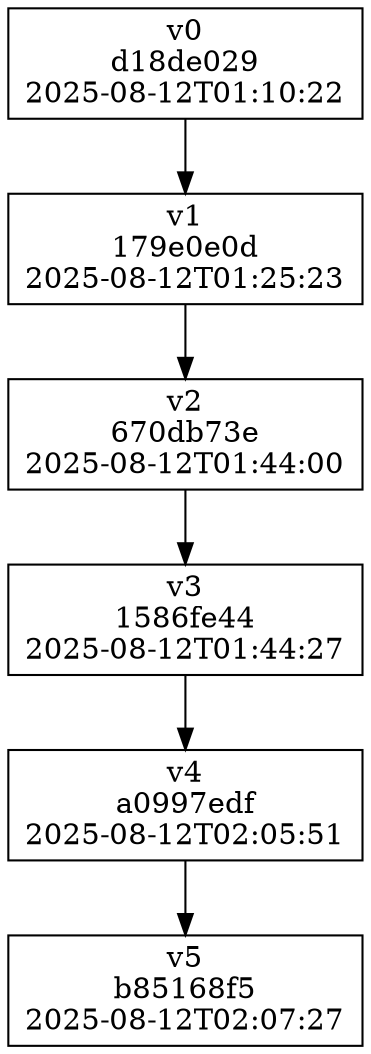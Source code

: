 digraph versions {
  rankdir=TB;
  node [shape=box];
  "d18de0299086" [label="v0\nd18de029\n2025-08-12T01:10:22"];
  "179e0e0db78f" [label="v1\n179e0e0d\n2025-08-12T01:25:23"];
  "d18de0299086" -> "179e0e0db78f";
  "670db73ed12c" [label="v2\n670db73e\n2025-08-12T01:44:00"];
  "179e0e0db78f" -> "670db73ed12c";
  "1586fe444f7e" [label="v3\n1586fe44\n2025-08-12T01:44:27"];
  "670db73ed12c" -> "1586fe444f7e";
  "a0997edf91fc" [label="v4\na0997edf\n2025-08-12T02:05:51"];
  "1586fe444f7e" -> "a0997edf91fc";
  "b85168f5f182" [label="v5\nb85168f5\n2025-08-12T02:07:27"];
  "a0997edf91fc" -> "b85168f5f182";
}
